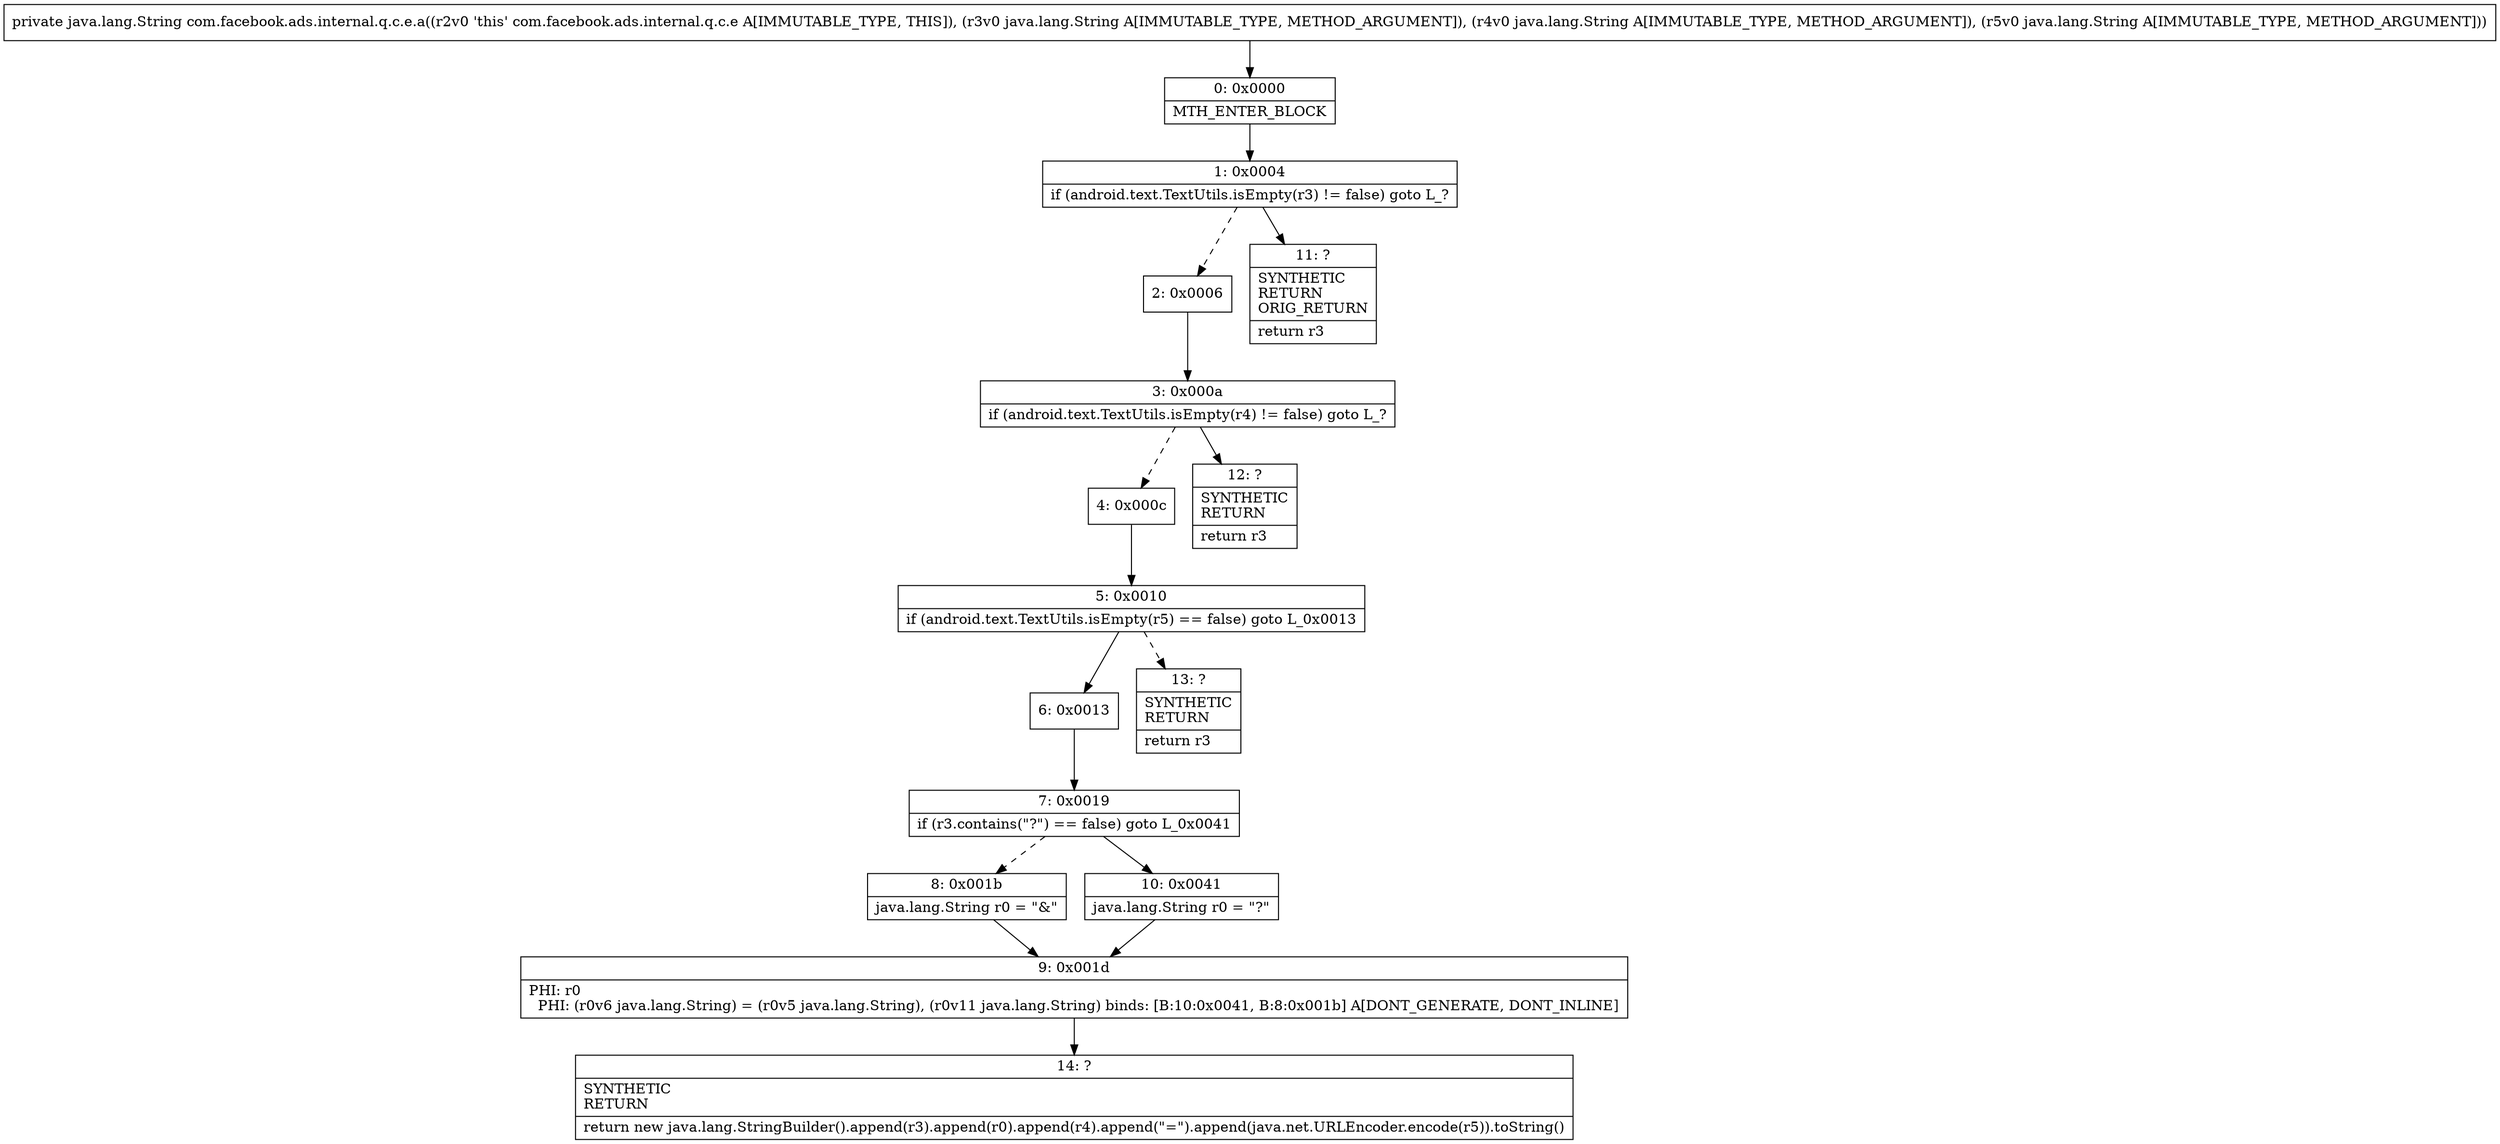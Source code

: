 digraph "CFG forcom.facebook.ads.internal.q.c.e.a(Ljava\/lang\/String;Ljava\/lang\/String;Ljava\/lang\/String;)Ljava\/lang\/String;" {
Node_0 [shape=record,label="{0\:\ 0x0000|MTH_ENTER_BLOCK\l}"];
Node_1 [shape=record,label="{1\:\ 0x0004|if (android.text.TextUtils.isEmpty(r3) != false) goto L_?\l}"];
Node_2 [shape=record,label="{2\:\ 0x0006}"];
Node_3 [shape=record,label="{3\:\ 0x000a|if (android.text.TextUtils.isEmpty(r4) != false) goto L_?\l}"];
Node_4 [shape=record,label="{4\:\ 0x000c}"];
Node_5 [shape=record,label="{5\:\ 0x0010|if (android.text.TextUtils.isEmpty(r5) == false) goto L_0x0013\l}"];
Node_6 [shape=record,label="{6\:\ 0x0013}"];
Node_7 [shape=record,label="{7\:\ 0x0019|if (r3.contains(\"?\") == false) goto L_0x0041\l}"];
Node_8 [shape=record,label="{8\:\ 0x001b|java.lang.String r0 = \"&\"\l}"];
Node_9 [shape=record,label="{9\:\ 0x001d|PHI: r0 \l  PHI: (r0v6 java.lang.String) = (r0v5 java.lang.String), (r0v11 java.lang.String) binds: [B:10:0x0041, B:8:0x001b] A[DONT_GENERATE, DONT_INLINE]\l}"];
Node_10 [shape=record,label="{10\:\ 0x0041|java.lang.String r0 = \"?\"\l}"];
Node_11 [shape=record,label="{11\:\ ?|SYNTHETIC\lRETURN\lORIG_RETURN\l|return r3\l}"];
Node_12 [shape=record,label="{12\:\ ?|SYNTHETIC\lRETURN\l|return r3\l}"];
Node_13 [shape=record,label="{13\:\ ?|SYNTHETIC\lRETURN\l|return r3\l}"];
Node_14 [shape=record,label="{14\:\ ?|SYNTHETIC\lRETURN\l|return new java.lang.StringBuilder().append(r3).append(r0).append(r4).append(\"=\").append(java.net.URLEncoder.encode(r5)).toString()\l}"];
MethodNode[shape=record,label="{private java.lang.String com.facebook.ads.internal.q.c.e.a((r2v0 'this' com.facebook.ads.internal.q.c.e A[IMMUTABLE_TYPE, THIS]), (r3v0 java.lang.String A[IMMUTABLE_TYPE, METHOD_ARGUMENT]), (r4v0 java.lang.String A[IMMUTABLE_TYPE, METHOD_ARGUMENT]), (r5v0 java.lang.String A[IMMUTABLE_TYPE, METHOD_ARGUMENT])) }"];
MethodNode -> Node_0;
Node_0 -> Node_1;
Node_1 -> Node_2[style=dashed];
Node_1 -> Node_11;
Node_2 -> Node_3;
Node_3 -> Node_4[style=dashed];
Node_3 -> Node_12;
Node_4 -> Node_5;
Node_5 -> Node_6;
Node_5 -> Node_13[style=dashed];
Node_6 -> Node_7;
Node_7 -> Node_8[style=dashed];
Node_7 -> Node_10;
Node_8 -> Node_9;
Node_9 -> Node_14;
Node_10 -> Node_9;
}

